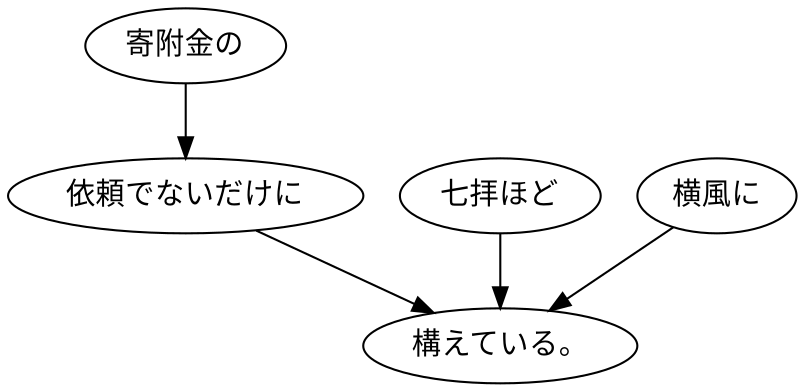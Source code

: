 digraph graph5818 {
	node0 [label="寄附金の"];
	node1 [label="依頼でないだけに"];
	node2 [label="七拝ほど"];
	node3 [label="横風に"];
	node4 [label="構えている。"];
	node0 -> node1;
	node1 -> node4;
	node2 -> node4;
	node3 -> node4;
}
